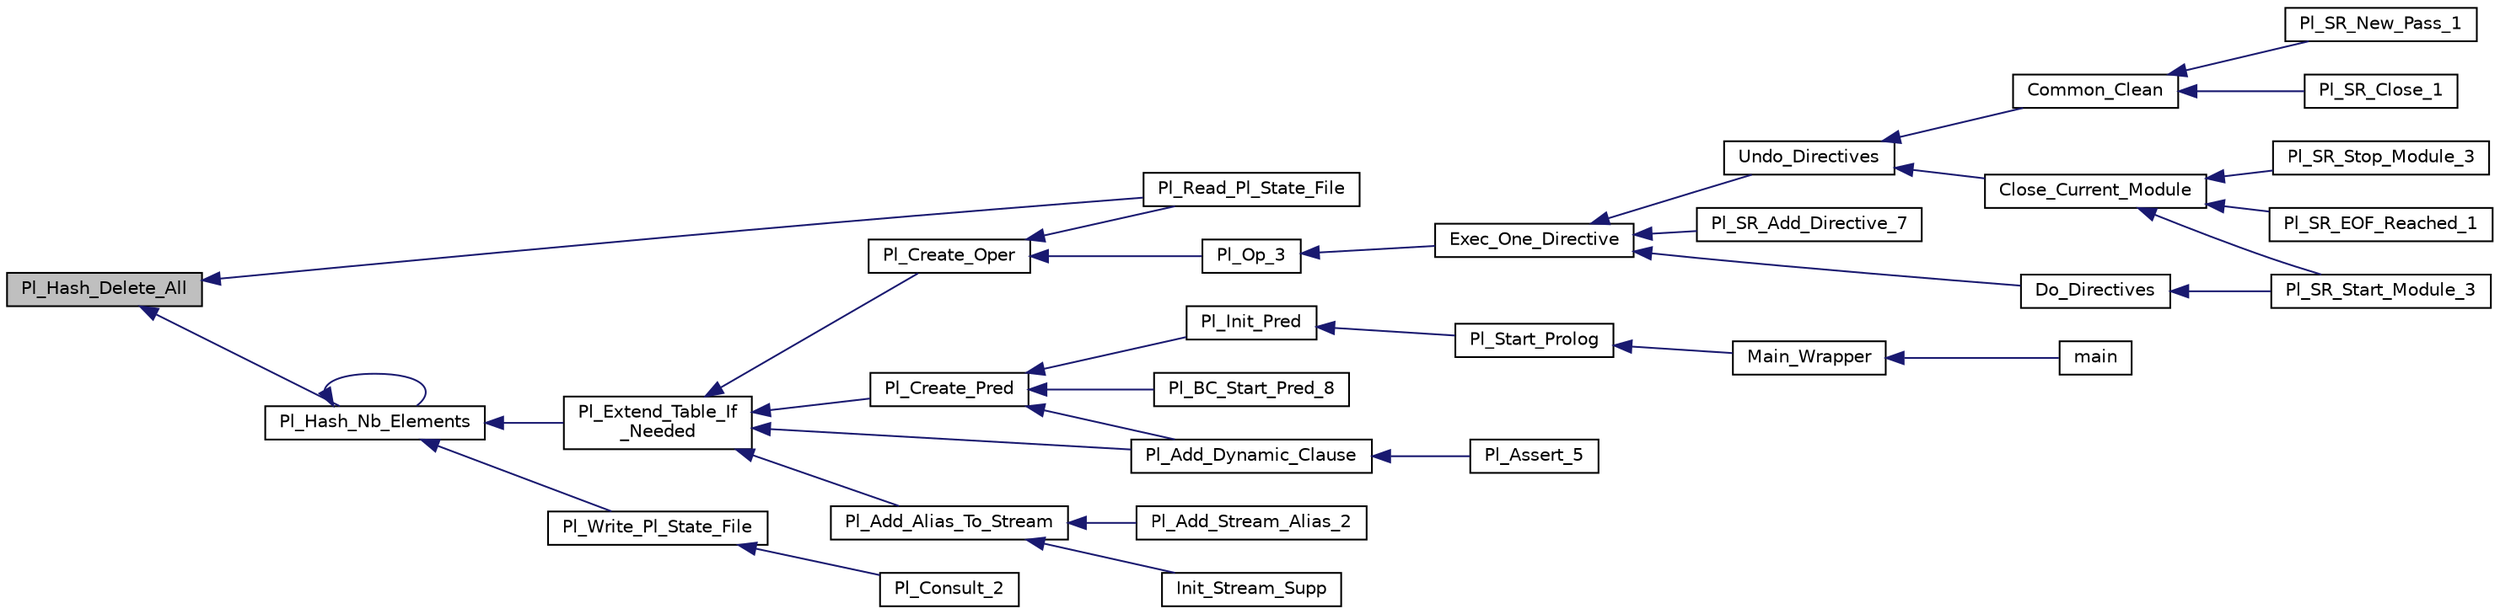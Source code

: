 digraph "Pl_Hash_Delete_All"
{
  edge [fontname="Helvetica",fontsize="10",labelfontname="Helvetica",labelfontsize="10"];
  node [fontname="Helvetica",fontsize="10",shape=record];
  rankdir="LR";
  Node1 [label="Pl_Hash_Delete_All",height=0.2,width=0.4,color="black", fillcolor="grey75", style="filled", fontcolor="black"];
  Node1 -> Node2 [dir="back",color="midnightblue",fontsize="10",style="solid",fontname="Helvetica"];
  Node2 [label="Pl_Read_Pl_State_File",height=0.2,width=0.4,color="black", fillcolor="white", style="filled",URL="$flag__supp_8h.html#a6fb80438bca5ea3a8626da474b5111bc"];
  Node1 -> Node3 [dir="back",color="midnightblue",fontsize="10",style="solid",fontname="Helvetica"];
  Node3 [label="Pl_Hash_Nb_Elements",height=0.2,width=0.4,color="black", fillcolor="white", style="filled",URL="$hash_8h.html#a8c963a8a2962687a4f80a908981d3b9a"];
  Node3 -> Node4 [dir="back",color="midnightblue",fontsize="10",style="solid",fontname="Helvetica"];
  Node4 [label="Pl_Write_Pl_State_File",height=0.2,width=0.4,color="black", fillcolor="white", style="filled",URL="$flag__supp_8h.html#aae6ead01f35ccaa6a4c453aeadc1f5ef"];
  Node4 -> Node5 [dir="back",color="midnightblue",fontsize="10",style="solid",fontname="Helvetica"];
  Node5 [label="Pl_Consult_2",height=0.2,width=0.4,color="black", fillcolor="white", style="filled",URL="$consult__c_8c.html#a1aeea9f76cdfe478ce18d2262b45f36a"];
  Node3 -> Node3 [dir="back",color="midnightblue",fontsize="10",style="solid",fontname="Helvetica"];
  Node3 -> Node6 [dir="back",color="midnightblue",fontsize="10",style="solid",fontname="Helvetica"];
  Node6 [label="Pl_Extend_Table_If\l_Needed",height=0.2,width=0.4,color="black", fillcolor="white", style="filled",URL="$misc_8h.html#a623a56eb127eb18ff99bc4737ebc100b"];
  Node6 -> Node7 [dir="back",color="midnightblue",fontsize="10",style="solid",fontname="Helvetica"];
  Node7 [label="Pl_Add_Dynamic_Clause",height=0.2,width=0.4,color="black", fillcolor="white", style="filled",URL="$dynam__supp_8h.html#ac515f897a0c90f972786f9d16a14ddd5"];
  Node7 -> Node8 [dir="back",color="midnightblue",fontsize="10",style="solid",fontname="Helvetica"];
  Node8 [label="Pl_Assert_5",height=0.2,width=0.4,color="black", fillcolor="white", style="filled",URL="$assert__c_8c.html#a797deea264dcd97e69d345f7f1e189aa"];
  Node6 -> Node9 [dir="back",color="midnightblue",fontsize="10",style="solid",fontname="Helvetica"];
  Node9 [label="Pl_Add_Alias_To_Stream",height=0.2,width=0.4,color="black", fillcolor="white", style="filled",URL="$stream__supp_8h.html#a68baecf1476b95a7cb8890662eb22567"];
  Node9 -> Node10 [dir="back",color="midnightblue",fontsize="10",style="solid",fontname="Helvetica"];
  Node10 [label="Pl_Add_Stream_Alias_2",height=0.2,width=0.4,color="black", fillcolor="white", style="filled",URL="$stream__c_8c.html#ace3c9e531ef6f560a00d1a4bdcb21eb9"];
  Node9 -> Node11 [dir="back",color="midnightblue",fontsize="10",style="solid",fontname="Helvetica"];
  Node11 [label="Init_Stream_Supp",height=0.2,width=0.4,color="black", fillcolor="white", style="filled",URL="$stream__supp_8c.html#a46a2de744d0ab922af4d2edc06e1ac48"];
  Node6 -> Node12 [dir="back",color="midnightblue",fontsize="10",style="solid",fontname="Helvetica"];
  Node12 [label="Pl_Create_Oper",height=0.2,width=0.4,color="black", fillcolor="white", style="filled",URL="$oper_8h.html#aaea6f69a5ed64f5abc47f0abdfe0ee10"];
  Node12 -> Node2 [dir="back",color="midnightblue",fontsize="10",style="solid",fontname="Helvetica"];
  Node12 -> Node13 [dir="back",color="midnightblue",fontsize="10",style="solid",fontname="Helvetica"];
  Node13 [label="Pl_Op_3",height=0.2,width=0.4,color="black", fillcolor="white", style="filled",URL="$src__rdr__c_8c.html#ae6dc2db598921d7de3ef556682930cfd"];
  Node13 -> Node14 [dir="back",color="midnightblue",fontsize="10",style="solid",fontname="Helvetica"];
  Node14 [label="Exec_One_Directive",height=0.2,width=0.4,color="black", fillcolor="white", style="filled",URL="$src__rdr__c_8c.html#a7ef84e25cd84c5961d096b2ddda6df98"];
  Node14 -> Node15 [dir="back",color="midnightblue",fontsize="10",style="solid",fontname="Helvetica"];
  Node15 [label="Pl_SR_Add_Directive_7",height=0.2,width=0.4,color="black", fillcolor="white", style="filled",URL="$src__rdr__c_8c.html#a421cb25150c80da420451dc77a0103f1"];
  Node14 -> Node16 [dir="back",color="midnightblue",fontsize="10",style="solid",fontname="Helvetica"];
  Node16 [label="Do_Directives",height=0.2,width=0.4,color="black", fillcolor="white", style="filled",URL="$src__rdr__c_8c.html#abf7ac3719de56b13db4c6b8863b9196b"];
  Node16 -> Node17 [dir="back",color="midnightblue",fontsize="10",style="solid",fontname="Helvetica"];
  Node17 [label="Pl_SR_Start_Module_3",height=0.2,width=0.4,color="black", fillcolor="white", style="filled",URL="$src__rdr__c_8c.html#a6bda16bcd2ea878e58cd1054b0355a2b"];
  Node14 -> Node18 [dir="back",color="midnightblue",fontsize="10",style="solid",fontname="Helvetica"];
  Node18 [label="Undo_Directives",height=0.2,width=0.4,color="black", fillcolor="white", style="filled",URL="$src__rdr__c_8c.html#aabba005f79d5cdf767564c28d583cabb"];
  Node18 -> Node19 [dir="back",color="midnightblue",fontsize="10",style="solid",fontname="Helvetica"];
  Node19 [label="Common_Clean",height=0.2,width=0.4,color="black", fillcolor="white", style="filled",URL="$src__rdr__c_8c.html#aa2b766aaaa6b911f531a08bdbee67b52"];
  Node19 -> Node20 [dir="back",color="midnightblue",fontsize="10",style="solid",fontname="Helvetica"];
  Node20 [label="Pl_SR_Close_1",height=0.2,width=0.4,color="black", fillcolor="white", style="filled",URL="$src__rdr__c_8c.html#a9bd17edd807337f25b335d86f826e75d"];
  Node19 -> Node21 [dir="back",color="midnightblue",fontsize="10",style="solid",fontname="Helvetica"];
  Node21 [label="Pl_SR_New_Pass_1",height=0.2,width=0.4,color="black", fillcolor="white", style="filled",URL="$src__rdr__c_8c.html#a260024335c542b6e1dacb6252ab5e1cc"];
  Node18 -> Node22 [dir="back",color="midnightblue",fontsize="10",style="solid",fontname="Helvetica"];
  Node22 [label="Close_Current_Module",height=0.2,width=0.4,color="black", fillcolor="white", style="filled",URL="$src__rdr__c_8c.html#ac535da1516f79bfe5f35e2650fda79c0"];
  Node22 -> Node23 [dir="back",color="midnightblue",fontsize="10",style="solid",fontname="Helvetica"];
  Node23 [label="Pl_SR_EOF_Reached_1",height=0.2,width=0.4,color="black", fillcolor="white", style="filled",URL="$src__rdr__c_8c.html#a502c8bb8af0be04ef1c0edd4c1cec842"];
  Node22 -> Node17 [dir="back",color="midnightblue",fontsize="10",style="solid",fontname="Helvetica"];
  Node22 -> Node24 [dir="back",color="midnightblue",fontsize="10",style="solid",fontname="Helvetica"];
  Node24 [label="Pl_SR_Stop_Module_3",height=0.2,width=0.4,color="black", fillcolor="white", style="filled",URL="$src__rdr__c_8c.html#aa9bd5e0d9fa50c972b6c7933bbfdb299"];
  Node6 -> Node25 [dir="back",color="midnightblue",fontsize="10",style="solid",fontname="Helvetica"];
  Node25 [label="Pl_Create_Pred",height=0.2,width=0.4,color="black", fillcolor="white", style="filled",URL="$pred_8h.html#a43f9afc5dcfc6f9c1f8205024c2be46a"];
  Node25 -> Node26 [dir="back",color="midnightblue",fontsize="10",style="solid",fontname="Helvetica"];
  Node26 [label="Pl_BC_Start_Pred_8",height=0.2,width=0.4,color="black", fillcolor="white", style="filled",URL="$bc__supp_8c.html#a78d4c74e8773ebb5cf2245f265114542"];
  Node25 -> Node7 [dir="back",color="midnightblue",fontsize="10",style="solid",fontname="Helvetica"];
  Node25 -> Node27 [dir="back",color="midnightblue",fontsize="10",style="solid",fontname="Helvetica"];
  Node27 [label="Pl_Init_Pred",height=0.2,width=0.4,color="black", fillcolor="white", style="filled",URL="$pred_8h.html#aa0fb875bb38ef710cad2276c7c843dc0"];
  Node27 -> Node28 [dir="back",color="midnightblue",fontsize="10",style="solid",fontname="Helvetica"];
  Node28 [label="Pl_Start_Prolog",height=0.2,width=0.4,color="black", fillcolor="white", style="filled",URL="$gprolog_8h.html#a79163a775d949cf493a9f7b28bf4fc09"];
  Node28 -> Node29 [dir="back",color="midnightblue",fontsize="10",style="solid",fontname="Helvetica"];
  Node29 [label="Main_Wrapper",height=0.2,width=0.4,color="black", fillcolor="white", style="filled",URL="$main_8c.html#a335bb6fe70cf4c383aec5baef5f39e47"];
  Node29 -> Node30 [dir="back",color="midnightblue",fontsize="10",style="solid",fontname="Helvetica"];
  Node30 [label="main",height=0.2,width=0.4,color="black", fillcolor="white", style="filled",URL="$main_8c.html#a0ddf1224851353fc92bfbff6f499fa97"];
}
